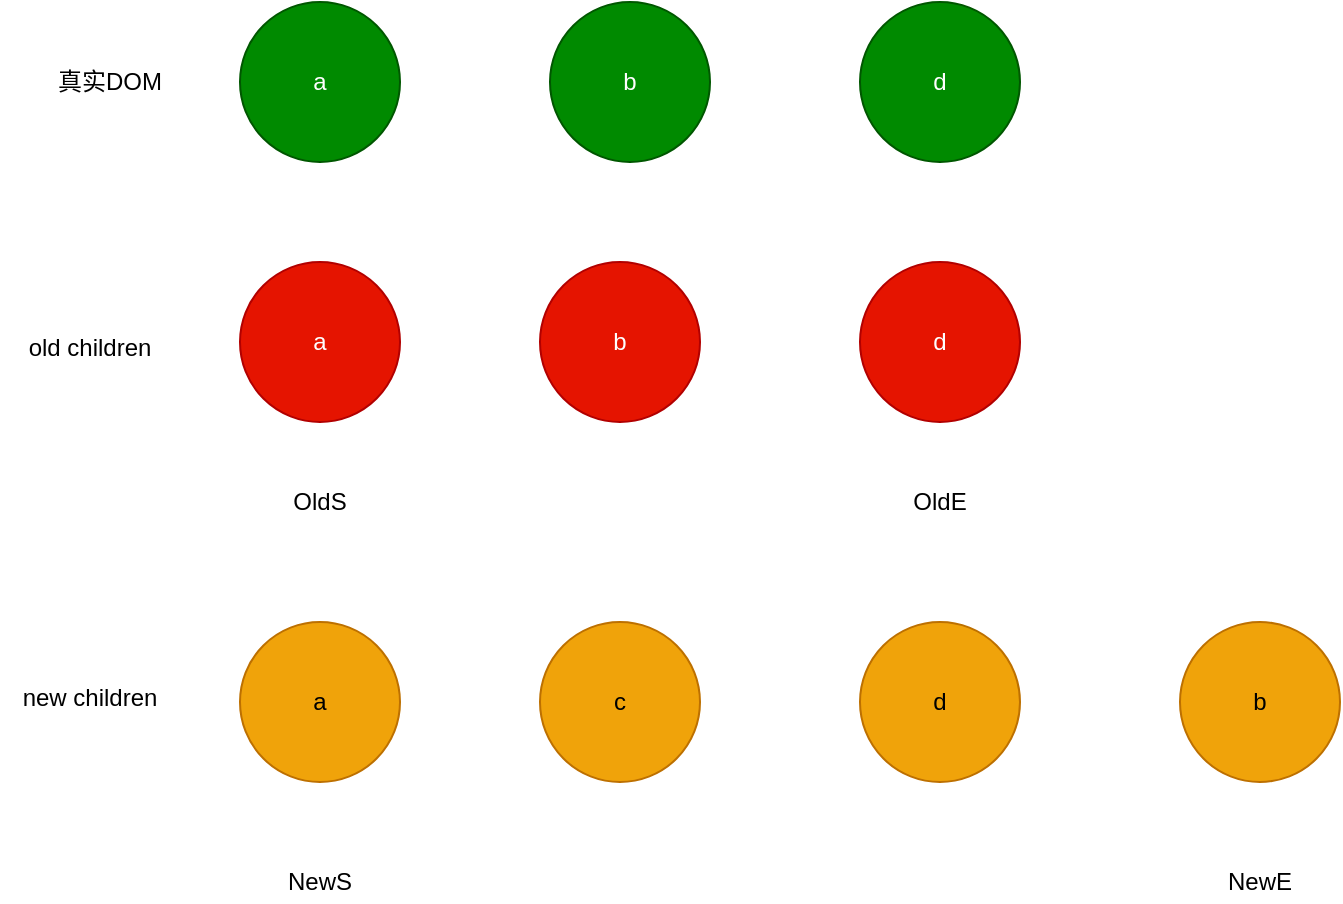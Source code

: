 <mxfile>
    <diagram id="Y8Vtfm8vGSBiIWTMVY-z" name="1">
        <mxGraphModel dx="831" dy="523" grid="1" gridSize="10" guides="1" tooltips="1" connect="1" arrows="1" fold="1" page="1" pageScale="1" pageWidth="827" pageHeight="1169" math="0" shadow="0">
            <root>
                <mxCell id="0"/>
                <mxCell id="1" parent="0"/>
                <mxCell id="2" value="a" style="ellipse;whiteSpace=wrap;html=1;aspect=fixed;fillColor=#e51400;strokeColor=#B20000;fontColor=#ffffff;" parent="1" vertex="1">
                    <mxGeometry x="130" y="170" width="80" height="80" as="geometry"/>
                </mxCell>
                <mxCell id="3" value="b" style="ellipse;whiteSpace=wrap;html=1;aspect=fixed;fillColor=#e51400;strokeColor=#B20000;fontColor=#ffffff;" parent="1" vertex="1">
                    <mxGeometry x="280" y="170" width="80" height="80" as="geometry"/>
                </mxCell>
                <mxCell id="4" value="d" style="ellipse;whiteSpace=wrap;html=1;aspect=fixed;fillColor=#e51400;strokeColor=#B20000;fontColor=#ffffff;" parent="1" vertex="1">
                    <mxGeometry x="440" y="170" width="80" height="80" as="geometry"/>
                </mxCell>
                <mxCell id="6" value="a" style="ellipse;whiteSpace=wrap;html=1;aspect=fixed;fillColor=#f0a30a;strokeColor=#BD7000;fontColor=#000000;" parent="1" vertex="1">
                    <mxGeometry x="130" y="350" width="80" height="80" as="geometry"/>
                </mxCell>
                <mxCell id="8" value="c" style="ellipse;whiteSpace=wrap;html=1;aspect=fixed;fillColor=#f0a30a;strokeColor=#BD7000;fontColor=#000000;" parent="1" vertex="1">
                    <mxGeometry x="280" y="350" width="80" height="80" as="geometry"/>
                </mxCell>
                <mxCell id="9" value="d" style="ellipse;whiteSpace=wrap;html=1;aspect=fixed;fillColor=#f0a30a;strokeColor=#BD7000;fontColor=#000000;" parent="1" vertex="1">
                    <mxGeometry x="440" y="350" width="80" height="80" as="geometry"/>
                </mxCell>
                <mxCell id="10" value="b" style="ellipse;whiteSpace=wrap;html=1;aspect=fixed;fillColor=#f0a30a;strokeColor=#BD7000;fontColor=#000000;" parent="1" vertex="1">
                    <mxGeometry x="600" y="350" width="80" height="80" as="geometry"/>
                </mxCell>
                <mxCell id="11" value="OldS" style="text;html=1;strokeColor=none;fillColor=none;align=center;verticalAlign=middle;whiteSpace=wrap;rounded=0;" parent="1" vertex="1">
                    <mxGeometry x="150" y="280" width="40" height="20" as="geometry"/>
                </mxCell>
                <mxCell id="12" value="OldE" style="text;html=1;strokeColor=none;fillColor=none;align=center;verticalAlign=middle;whiteSpace=wrap;rounded=0;" parent="1" vertex="1">
                    <mxGeometry x="460" y="280" width="40" height="20" as="geometry"/>
                </mxCell>
                <mxCell id="13" value="NewS" style="text;html=1;strokeColor=none;fillColor=none;align=center;verticalAlign=middle;whiteSpace=wrap;rounded=0;" parent="1" vertex="1">
                    <mxGeometry x="150" y="470" width="40" height="20" as="geometry"/>
                </mxCell>
                <mxCell id="14" value="NewE" style="text;html=1;strokeColor=none;fillColor=none;align=center;verticalAlign=middle;whiteSpace=wrap;rounded=0;" parent="1" vertex="1">
                    <mxGeometry x="620" y="470" width="40" height="20" as="geometry"/>
                </mxCell>
                <mxCell id="15" value="b" style="ellipse;whiteSpace=wrap;html=1;aspect=fixed;fillColor=#008a00;strokeColor=#005700;fontColor=#ffffff;" parent="1" vertex="1">
                    <mxGeometry x="285" y="40" width="80" height="80" as="geometry"/>
                </mxCell>
                <mxCell id="16" value="a" style="ellipse;whiteSpace=wrap;html=1;aspect=fixed;fillColor=#008a00;strokeColor=#005700;fontColor=#ffffff;" parent="1" vertex="1">
                    <mxGeometry x="130" y="40" width="80" height="80" as="geometry"/>
                </mxCell>
                <mxCell id="17" value="d" style="ellipse;whiteSpace=wrap;html=1;aspect=fixed;fillColor=#008a00;strokeColor=#005700;fontColor=#ffffff;" parent="1" vertex="1">
                    <mxGeometry x="440" y="40" width="80" height="80" as="geometry"/>
                </mxCell>
                <mxCell id="18" value="真实DOM" style="text;html=1;strokeColor=none;fillColor=none;align=center;verticalAlign=middle;whiteSpace=wrap;rounded=0;" vertex="1" parent="1">
                    <mxGeometry x="30" y="65" width="70" height="30" as="geometry"/>
                </mxCell>
                <mxCell id="19" value="old children" style="text;html=1;strokeColor=none;fillColor=none;align=center;verticalAlign=middle;whiteSpace=wrap;rounded=0;" vertex="1" parent="1">
                    <mxGeometry x="10" y="200" width="90" height="25" as="geometry"/>
                </mxCell>
                <mxCell id="20" value="new children" style="text;html=1;strokeColor=none;fillColor=none;align=center;verticalAlign=middle;whiteSpace=wrap;rounded=0;" vertex="1" parent="1">
                    <mxGeometry x="10" y="370" width="90" height="35" as="geometry"/>
                </mxCell>
            </root>
        </mxGraphModel>
    </diagram>
    <diagram id="RnfiCk0ot0ckHbGnU5Qy" name="2">
        <mxGraphModel dx="831" dy="523" grid="1" gridSize="10" guides="1" tooltips="1" connect="1" arrows="1" fold="1" page="1" pageScale="1" pageWidth="827" pageHeight="1169" math="0" shadow="0">
            <root>
                <mxCell id="wRWTxF3ysQyMuUYYxk7v-0"/>
                <mxCell id="wRWTxF3ysQyMuUYYxk7v-1" parent="wRWTxF3ysQyMuUYYxk7v-0"/>
                <mxCell id="q1dmXyoDYTPHz-w-YEC--0" value="a" style="ellipse;whiteSpace=wrap;html=1;aspect=fixed;fillColor=#e51400;strokeColor=#B20000;fontColor=#ffffff;" parent="wRWTxF3ysQyMuUYYxk7v-1" vertex="1">
                    <mxGeometry x="130" y="180" width="80" height="80" as="geometry"/>
                </mxCell>
                <mxCell id="q1dmXyoDYTPHz-w-YEC--1" value="b" style="ellipse;whiteSpace=wrap;html=1;aspect=fixed;fillColor=#e51400;strokeColor=#B20000;fontColor=#ffffff;" parent="wRWTxF3ysQyMuUYYxk7v-1" vertex="1">
                    <mxGeometry x="280" y="180" width="80" height="80" as="geometry"/>
                </mxCell>
                <mxCell id="q1dmXyoDYTPHz-w-YEC--2" value="d" style="ellipse;whiteSpace=wrap;html=1;aspect=fixed;fillColor=#e51400;strokeColor=#B20000;fontColor=#ffffff;" parent="wRWTxF3ysQyMuUYYxk7v-1" vertex="1">
                    <mxGeometry x="440" y="180" width="80" height="80" as="geometry"/>
                </mxCell>
                <mxCell id="q1dmXyoDYTPHz-w-YEC--3" value="a" style="ellipse;whiteSpace=wrap;html=1;aspect=fixed;fillColor=#f0a30a;strokeColor=#BD7000;fontColor=#000000;" parent="wRWTxF3ysQyMuUYYxk7v-1" vertex="1">
                    <mxGeometry x="130" y="370" width="80" height="80" as="geometry"/>
                </mxCell>
                <mxCell id="q1dmXyoDYTPHz-w-YEC--4" value="c" style="ellipse;whiteSpace=wrap;html=1;aspect=fixed;fillColor=#f0a30a;strokeColor=#BD7000;fontColor=#000000;" parent="wRWTxF3ysQyMuUYYxk7v-1" vertex="1">
                    <mxGeometry x="280" y="370" width="80" height="80" as="geometry"/>
                </mxCell>
                <mxCell id="q1dmXyoDYTPHz-w-YEC--5" value="d" style="ellipse;whiteSpace=wrap;html=1;aspect=fixed;fillColor=#f0a30a;strokeColor=#BD7000;fontColor=#000000;" parent="wRWTxF3ysQyMuUYYxk7v-1" vertex="1">
                    <mxGeometry x="440" y="370" width="80" height="80" as="geometry"/>
                </mxCell>
                <mxCell id="q1dmXyoDYTPHz-w-YEC--6" value="b" style="ellipse;whiteSpace=wrap;html=1;aspect=fixed;fillColor=#f0a30a;strokeColor=#BD7000;fontColor=#000000;" parent="wRWTxF3ysQyMuUYYxk7v-1" vertex="1">
                    <mxGeometry x="600" y="370" width="80" height="80" as="geometry"/>
                </mxCell>
                <mxCell id="q1dmXyoDYTPHz-w-YEC--7" value="OldS" style="text;html=1;strokeColor=none;fillColor=none;align=center;verticalAlign=middle;whiteSpace=wrap;rounded=0;" parent="wRWTxF3ysQyMuUYYxk7v-1" vertex="1">
                    <mxGeometry x="300" y="280" width="40" height="20" as="geometry"/>
                </mxCell>
                <mxCell id="q1dmXyoDYTPHz-w-YEC--8" value="OldE" style="text;html=1;strokeColor=none;fillColor=none;align=center;verticalAlign=middle;whiteSpace=wrap;rounded=0;" parent="wRWTxF3ysQyMuUYYxk7v-1" vertex="1">
                    <mxGeometry x="460" y="280" width="40" height="20" as="geometry"/>
                </mxCell>
                <mxCell id="q1dmXyoDYTPHz-w-YEC--9" value="NewS" style="text;html=1;strokeColor=none;fillColor=none;align=center;verticalAlign=middle;whiteSpace=wrap;rounded=0;" parent="wRWTxF3ysQyMuUYYxk7v-1" vertex="1">
                    <mxGeometry x="300" y="500" width="40" height="20" as="geometry"/>
                </mxCell>
                <mxCell id="q1dmXyoDYTPHz-w-YEC--10" value="NewE" style="text;html=1;strokeColor=none;fillColor=none;align=center;verticalAlign=middle;whiteSpace=wrap;rounded=0;" parent="wRWTxF3ysQyMuUYYxk7v-1" vertex="1">
                    <mxGeometry x="620" y="500" width="40" height="20" as="geometry"/>
                </mxCell>
                <mxCell id="q1dmXyoDYTPHz-w-YEC--11" value="b" style="ellipse;whiteSpace=wrap;html=1;aspect=fixed;fillColor=#008a00;strokeColor=#005700;fontColor=#ffffff;" parent="wRWTxF3ysQyMuUYYxk7v-1" vertex="1">
                    <mxGeometry x="280" y="40" width="80" height="80" as="geometry"/>
                </mxCell>
                <mxCell id="q1dmXyoDYTPHz-w-YEC--12" value="a" style="ellipse;whiteSpace=wrap;html=1;aspect=fixed;fillColor=#008a00;strokeColor=#005700;fontColor=#ffffff;" parent="wRWTxF3ysQyMuUYYxk7v-1" vertex="1">
                    <mxGeometry x="130" y="40" width="80" height="80" as="geometry"/>
                </mxCell>
                <mxCell id="q1dmXyoDYTPHz-w-YEC--13" value="d" style="ellipse;whiteSpace=wrap;html=1;aspect=fixed;fillColor=#008a00;strokeColor=#005700;fontColor=#ffffff;" parent="wRWTxF3ysQyMuUYYxk7v-1" vertex="1">
                    <mxGeometry x="440" y="40" width="80" height="80" as="geometry"/>
                </mxCell>
                <mxCell id="iyiSC3727l8aUKmucnsC-0" value="真实DOM" style="text;html=1;strokeColor=none;fillColor=none;align=center;verticalAlign=middle;whiteSpace=wrap;rounded=0;" vertex="1" parent="wRWTxF3ysQyMuUYYxk7v-1">
                    <mxGeometry x="30" y="65" width="70" height="30" as="geometry"/>
                </mxCell>
                <mxCell id="iyiSC3727l8aUKmucnsC-1" value="old children" style="text;html=1;strokeColor=none;fillColor=none;align=center;verticalAlign=middle;whiteSpace=wrap;rounded=0;" vertex="1" parent="wRWTxF3ysQyMuUYYxk7v-1">
                    <mxGeometry x="20" y="207.5" width="90" height="25" as="geometry"/>
                </mxCell>
                <mxCell id="iyiSC3727l8aUKmucnsC-2" value="new children" style="text;html=1;strokeColor=none;fillColor=none;align=center;verticalAlign=middle;whiteSpace=wrap;rounded=0;" vertex="1" parent="wRWTxF3ysQyMuUYYxk7v-1">
                    <mxGeometry x="20" y="392.5" width="90" height="35" as="geometry"/>
                </mxCell>
            </root>
        </mxGraphModel>
    </diagram>
    <diagram name="3" id="AaOSRl_nCpFet04pEEe7">
        <mxGraphModel dx="831" dy="523" grid="1" gridSize="10" guides="1" tooltips="1" connect="1" arrows="1" fold="1" page="1" pageScale="1" pageWidth="827" pageHeight="1169" math="0" shadow="0">
            <root>
                <mxCell id="WIwowUExpI4BIM-EyWJH-0"/>
                <mxCell id="WIwowUExpI4BIM-EyWJH-1" parent="WIwowUExpI4BIM-EyWJH-0"/>
                <mxCell id="WIwowUExpI4BIM-EyWJH-2" value="a" style="ellipse;whiteSpace=wrap;html=1;aspect=fixed;fillColor=#e51400;strokeColor=#B20000;fontColor=#ffffff;" parent="WIwowUExpI4BIM-EyWJH-1" vertex="1">
                    <mxGeometry x="130" y="180" width="80" height="80" as="geometry"/>
                </mxCell>
                <mxCell id="WIwowUExpI4BIM-EyWJH-3" value="b" style="ellipse;whiteSpace=wrap;html=1;aspect=fixed;fillColor=#e51400;strokeColor=#B20000;fontColor=#ffffff;" parent="WIwowUExpI4BIM-EyWJH-1" vertex="1">
                    <mxGeometry x="280" y="180" width="80" height="80" as="geometry"/>
                </mxCell>
                <mxCell id="WIwowUExpI4BIM-EyWJH-4" value="d" style="ellipse;whiteSpace=wrap;html=1;aspect=fixed;fillColor=#e51400;strokeColor=#B20000;fontColor=#ffffff;" parent="WIwowUExpI4BIM-EyWJH-1" vertex="1">
                    <mxGeometry x="440" y="180" width="80" height="80" as="geometry"/>
                </mxCell>
                <mxCell id="WIwowUExpI4BIM-EyWJH-5" value="a" style="ellipse;whiteSpace=wrap;html=1;aspect=fixed;fillColor=#f0a30a;strokeColor=#BD7000;fontColor=#000000;" parent="WIwowUExpI4BIM-EyWJH-1" vertex="1">
                    <mxGeometry x="130" y="370" width="80" height="80" as="geometry"/>
                </mxCell>
                <mxCell id="WIwowUExpI4BIM-EyWJH-6" value="c" style="ellipse;whiteSpace=wrap;html=1;aspect=fixed;fillColor=#f0a30a;strokeColor=#BD7000;fontColor=#000000;" parent="WIwowUExpI4BIM-EyWJH-1" vertex="1">
                    <mxGeometry x="280" y="370" width="80" height="80" as="geometry"/>
                </mxCell>
                <mxCell id="WIwowUExpI4BIM-EyWJH-7" value="d" style="ellipse;whiteSpace=wrap;html=1;aspect=fixed;fillColor=#f0a30a;strokeColor=#BD7000;fontColor=#000000;" parent="WIwowUExpI4BIM-EyWJH-1" vertex="1">
                    <mxGeometry x="440" y="370" width="80" height="80" as="geometry"/>
                </mxCell>
                <mxCell id="WIwowUExpI4BIM-EyWJH-8" value="b" style="ellipse;whiteSpace=wrap;html=1;aspect=fixed;fillColor=#f0a30a;strokeColor=#BD7000;fontColor=#000000;" parent="WIwowUExpI4BIM-EyWJH-1" vertex="1">
                    <mxGeometry x="600" y="370" width="80" height="80" as="geometry"/>
                </mxCell>
                <mxCell id="WIwowUExpI4BIM-EyWJH-9" value="OldS" style="text;html=1;strokeColor=none;fillColor=none;align=center;verticalAlign=middle;whiteSpace=wrap;rounded=0;" parent="WIwowUExpI4BIM-EyWJH-1" vertex="1">
                    <mxGeometry x="460" y="310" width="40" height="20" as="geometry"/>
                </mxCell>
                <mxCell id="WIwowUExpI4BIM-EyWJH-10" value="OldE" style="text;html=1;strokeColor=none;fillColor=none;align=center;verticalAlign=middle;whiteSpace=wrap;rounded=0;" parent="WIwowUExpI4BIM-EyWJH-1" vertex="1">
                    <mxGeometry x="460" y="280" width="40" height="20" as="geometry"/>
                </mxCell>
                <mxCell id="WIwowUExpI4BIM-EyWJH-11" value="NewS" style="text;html=1;strokeColor=none;fillColor=none;align=center;verticalAlign=middle;whiteSpace=wrap;rounded=0;" parent="WIwowUExpI4BIM-EyWJH-1" vertex="1">
                    <mxGeometry x="300" y="500" width="40" height="20" as="geometry"/>
                </mxCell>
                <mxCell id="WIwowUExpI4BIM-EyWJH-12" value="NewE" style="text;html=1;strokeColor=none;fillColor=none;align=center;verticalAlign=middle;whiteSpace=wrap;rounded=0;" parent="WIwowUExpI4BIM-EyWJH-1" vertex="1">
                    <mxGeometry x="460" y="500" width="40" height="20" as="geometry"/>
                </mxCell>
                <mxCell id="WIwowUExpI4BIM-EyWJH-13" value="b" style="ellipse;whiteSpace=wrap;html=1;aspect=fixed;strokeColor=#005700;fontColor=#ffffff;fillColor=#66CC00;" parent="WIwowUExpI4BIM-EyWJH-1" vertex="1">
                    <mxGeometry x="440" y="30" width="80" height="80" as="geometry"/>
                </mxCell>
                <mxCell id="WIwowUExpI4BIM-EyWJH-14" value="a" style="ellipse;whiteSpace=wrap;html=1;aspect=fixed;fillColor=#008a00;strokeColor=#005700;fontColor=#ffffff;" parent="WIwowUExpI4BIM-EyWJH-1" vertex="1">
                    <mxGeometry x="130" y="30" width="80" height="80" as="geometry"/>
                </mxCell>
                <mxCell id="WIwowUExpI4BIM-EyWJH-15" value="d" style="ellipse;whiteSpace=wrap;html=1;aspect=fixed;fillColor=#008a00;strokeColor=#005700;fontColor=#ffffff;" parent="WIwowUExpI4BIM-EyWJH-1" vertex="1">
                    <mxGeometry x="280" y="30" width="80" height="80" as="geometry"/>
                </mxCell>
                <mxCell id="KBFQJokcj5NZ9_UU6fNF-0" value="真实DOM" style="text;html=1;strokeColor=none;fillColor=none;align=center;verticalAlign=middle;whiteSpace=wrap;rounded=0;" vertex="1" parent="WIwowUExpI4BIM-EyWJH-1">
                    <mxGeometry x="30" y="65" width="70" height="30" as="geometry"/>
                </mxCell>
                <mxCell id="KBFQJokcj5NZ9_UU6fNF-1" value="old children" style="text;html=1;strokeColor=none;fillColor=none;align=center;verticalAlign=middle;whiteSpace=wrap;rounded=0;" vertex="1" parent="WIwowUExpI4BIM-EyWJH-1">
                    <mxGeometry x="20" y="207.5" width="90" height="25" as="geometry"/>
                </mxCell>
                <mxCell id="KBFQJokcj5NZ9_UU6fNF-2" value="new children" style="text;html=1;strokeColor=none;fillColor=none;align=center;verticalAlign=middle;whiteSpace=wrap;rounded=0;" vertex="1" parent="WIwowUExpI4BIM-EyWJH-1">
                    <mxGeometry x="20" y="392.5" width="90" height="35" as="geometry"/>
                </mxCell>
            </root>
        </mxGraphModel>
    </diagram>
    <diagram name="4" id="P-TJf9usLT2gA1JteuAg">
        <mxGraphModel dx="831" dy="523" grid="1" gridSize="10" guides="1" tooltips="1" connect="1" arrows="1" fold="1" page="1" pageScale="1" pageWidth="827" pageHeight="1169" math="0" shadow="0">
            <root>
                <mxCell id="VbA0S_uCkdCCiuVPmkMm-0"/>
                <mxCell id="VbA0S_uCkdCCiuVPmkMm-1" parent="VbA0S_uCkdCCiuVPmkMm-0"/>
                <mxCell id="VbA0S_uCkdCCiuVPmkMm-2" value="a" style="ellipse;whiteSpace=wrap;html=1;aspect=fixed;fillColor=#e51400;strokeColor=#B20000;fontColor=#ffffff;" parent="VbA0S_uCkdCCiuVPmkMm-1" vertex="1">
                    <mxGeometry x="130" y="180" width="80" height="80" as="geometry"/>
                </mxCell>
                <mxCell id="VbA0S_uCkdCCiuVPmkMm-3" value="b" style="ellipse;whiteSpace=wrap;html=1;aspect=fixed;fillColor=#e51400;strokeColor=#B20000;fontColor=#ffffff;" parent="VbA0S_uCkdCCiuVPmkMm-1" vertex="1">
                    <mxGeometry x="280" y="180" width="80" height="80" as="geometry"/>
                </mxCell>
                <mxCell id="VbA0S_uCkdCCiuVPmkMm-4" value="d" style="ellipse;whiteSpace=wrap;html=1;aspect=fixed;fillColor=#e51400;strokeColor=#B20000;fontColor=#ffffff;" parent="VbA0S_uCkdCCiuVPmkMm-1" vertex="1">
                    <mxGeometry x="440" y="180" width="80" height="80" as="geometry"/>
                </mxCell>
                <mxCell id="VbA0S_uCkdCCiuVPmkMm-5" value="a" style="ellipse;whiteSpace=wrap;html=1;aspect=fixed;fillColor=#f0a30a;strokeColor=#BD7000;fontColor=#000000;" parent="VbA0S_uCkdCCiuVPmkMm-1" vertex="1">
                    <mxGeometry x="130" y="370" width="80" height="80" as="geometry"/>
                </mxCell>
                <mxCell id="VbA0S_uCkdCCiuVPmkMm-6" value="c" style="ellipse;whiteSpace=wrap;html=1;aspect=fixed;fillColor=#f0a30a;strokeColor=#BD7000;fontColor=#000000;" parent="VbA0S_uCkdCCiuVPmkMm-1" vertex="1">
                    <mxGeometry x="280" y="370" width="80" height="80" as="geometry"/>
                </mxCell>
                <mxCell id="VbA0S_uCkdCCiuVPmkMm-7" value="d" style="ellipse;whiteSpace=wrap;html=1;aspect=fixed;fillColor=#f0a30a;strokeColor=#BD7000;fontColor=#000000;" parent="VbA0S_uCkdCCiuVPmkMm-1" vertex="1">
                    <mxGeometry x="440" y="370" width="80" height="80" as="geometry"/>
                </mxCell>
                <mxCell id="VbA0S_uCkdCCiuVPmkMm-8" value="b" style="ellipse;whiteSpace=wrap;html=1;aspect=fixed;fillColor=#f0a30a;strokeColor=#BD7000;fontColor=#000000;" parent="VbA0S_uCkdCCiuVPmkMm-1" vertex="1">
                    <mxGeometry x="600" y="370" width="80" height="80" as="geometry"/>
                </mxCell>
                <mxCell id="VbA0S_uCkdCCiuVPmkMm-9" value="OldS" style="text;html=1;strokeColor=none;fillColor=none;align=center;verticalAlign=middle;whiteSpace=wrap;rounded=0;" parent="VbA0S_uCkdCCiuVPmkMm-1" vertex="1">
                    <mxGeometry x="460" y="280" width="40" height="20" as="geometry"/>
                </mxCell>
                <mxCell id="VbA0S_uCkdCCiuVPmkMm-10" value="OldE" style="text;html=1;strokeColor=none;fillColor=none;align=center;verticalAlign=middle;whiteSpace=wrap;rounded=0;" parent="VbA0S_uCkdCCiuVPmkMm-1" vertex="1">
                    <mxGeometry x="300" y="280" width="40" height="20" as="geometry"/>
                </mxCell>
                <mxCell id="VbA0S_uCkdCCiuVPmkMm-11" value="NewS" style="text;html=1;strokeColor=none;fillColor=none;align=center;verticalAlign=middle;whiteSpace=wrap;rounded=0;" parent="VbA0S_uCkdCCiuVPmkMm-1" vertex="1">
                    <mxGeometry x="300" y="470" width="40" height="20" as="geometry"/>
                </mxCell>
                <mxCell id="VbA0S_uCkdCCiuVPmkMm-12" value="NewE" style="text;html=1;strokeColor=none;fillColor=none;align=center;verticalAlign=middle;whiteSpace=wrap;rounded=0;" parent="VbA0S_uCkdCCiuVPmkMm-1" vertex="1">
                    <mxGeometry x="300" y="500" width="40" height="30" as="geometry"/>
                </mxCell>
                <mxCell id="VbA0S_uCkdCCiuVPmkMm-13" value="b" style="ellipse;whiteSpace=wrap;html=1;aspect=fixed;fillColor=#008a00;strokeColor=#005700;fontColor=#ffffff;" parent="VbA0S_uCkdCCiuVPmkMm-1" vertex="1">
                    <mxGeometry x="440" y="40" width="80" height="80" as="geometry"/>
                </mxCell>
                <mxCell id="VbA0S_uCkdCCiuVPmkMm-14" value="a" style="ellipse;whiteSpace=wrap;html=1;aspect=fixed;fillColor=#008a00;strokeColor=#005700;fontColor=#ffffff;" parent="VbA0S_uCkdCCiuVPmkMm-1" vertex="1">
                    <mxGeometry x="130" y="40" width="80" height="80" as="geometry"/>
                </mxCell>
                <mxCell id="VbA0S_uCkdCCiuVPmkMm-15" value="d" style="ellipse;whiteSpace=wrap;html=1;aspect=fixed;fillColor=#008a00;strokeColor=#005700;fontColor=#ffffff;" parent="VbA0S_uCkdCCiuVPmkMm-1" vertex="1">
                    <mxGeometry x="280" y="40" width="80" height="80" as="geometry"/>
                </mxCell>
                <mxCell id="7WyP2Kk8VpvteZScCOwY-0" value="真实DOM" style="text;html=1;strokeColor=none;fillColor=none;align=center;verticalAlign=middle;whiteSpace=wrap;rounded=0;" vertex="1" parent="VbA0S_uCkdCCiuVPmkMm-1">
                    <mxGeometry x="30" y="65" width="70" height="30" as="geometry"/>
                </mxCell>
                <mxCell id="7WyP2Kk8VpvteZScCOwY-1" value="old children" style="text;html=1;strokeColor=none;fillColor=none;align=center;verticalAlign=middle;whiteSpace=wrap;rounded=0;" vertex="1" parent="VbA0S_uCkdCCiuVPmkMm-1">
                    <mxGeometry x="20" y="207.5" width="90" height="25" as="geometry"/>
                </mxCell>
                <mxCell id="7WyP2Kk8VpvteZScCOwY-2" value="new children" style="text;html=1;strokeColor=none;fillColor=none;align=center;verticalAlign=middle;whiteSpace=wrap;rounded=0;" vertex="1" parent="VbA0S_uCkdCCiuVPmkMm-1">
                    <mxGeometry x="20" y="392.5" width="90" height="35" as="geometry"/>
                </mxCell>
            </root>
        </mxGraphModel>
    </diagram>
    <diagram name="5" id="9hquZCYCa3PfG-L_F-AG">
        <mxGraphModel dx="831" dy="523" grid="1" gridSize="10" guides="1" tooltips="1" connect="1" arrows="1" fold="1" page="1" pageScale="1" pageWidth="827" pageHeight="1169" math="0" shadow="0">
            <root>
                <mxCell id="MteeEdT5XsbaHqgheJlu-0"/>
                <mxCell id="MteeEdT5XsbaHqgheJlu-1" parent="MteeEdT5XsbaHqgheJlu-0"/>
                <mxCell id="MteeEdT5XsbaHqgheJlu-2" value="a" style="ellipse;whiteSpace=wrap;html=1;aspect=fixed;fillColor=#e51400;strokeColor=#B20000;fontColor=#ffffff;" parent="MteeEdT5XsbaHqgheJlu-1" vertex="1">
                    <mxGeometry x="130" y="180" width="80" height="80" as="geometry"/>
                </mxCell>
                <mxCell id="MteeEdT5XsbaHqgheJlu-3" value="b" style="ellipse;whiteSpace=wrap;html=1;aspect=fixed;fillColor=#e51400;strokeColor=#B20000;fontColor=#ffffff;" parent="MteeEdT5XsbaHqgheJlu-1" vertex="1">
                    <mxGeometry x="280" y="180" width="80" height="80" as="geometry"/>
                </mxCell>
                <mxCell id="MteeEdT5XsbaHqgheJlu-4" value="d" style="ellipse;whiteSpace=wrap;html=1;aspect=fixed;fillColor=#e51400;strokeColor=#B20000;fontColor=#ffffff;" parent="MteeEdT5XsbaHqgheJlu-1" vertex="1">
                    <mxGeometry x="440" y="180" width="80" height="80" as="geometry"/>
                </mxCell>
                <mxCell id="MteeEdT5XsbaHqgheJlu-5" value="a" style="ellipse;whiteSpace=wrap;html=1;aspect=fixed;fillColor=#f0a30a;strokeColor=#BD7000;fontColor=#000000;" parent="MteeEdT5XsbaHqgheJlu-1" vertex="1">
                    <mxGeometry x="130" y="370" width="80" height="80" as="geometry"/>
                </mxCell>
                <mxCell id="MteeEdT5XsbaHqgheJlu-6" value="c" style="ellipse;whiteSpace=wrap;html=1;aspect=fixed;fillColor=#f0a30a;strokeColor=#BD7000;fontColor=#000000;" parent="MteeEdT5XsbaHqgheJlu-1" vertex="1">
                    <mxGeometry x="280" y="370" width="80" height="80" as="geometry"/>
                </mxCell>
                <mxCell id="MteeEdT5XsbaHqgheJlu-7" value="d" style="ellipse;whiteSpace=wrap;html=1;aspect=fixed;fillColor=#f0a30a;strokeColor=#BD7000;fontColor=#000000;" parent="MteeEdT5XsbaHqgheJlu-1" vertex="1">
                    <mxGeometry x="440" y="370" width="80" height="80" as="geometry"/>
                </mxCell>
                <mxCell id="MteeEdT5XsbaHqgheJlu-8" value="b" style="ellipse;whiteSpace=wrap;html=1;aspect=fixed;fillColor=#f0a30a;strokeColor=#BD7000;fontColor=#000000;" parent="MteeEdT5XsbaHqgheJlu-1" vertex="1">
                    <mxGeometry x="600" y="370" width="80" height="80" as="geometry"/>
                </mxCell>
                <mxCell id="MteeEdT5XsbaHqgheJlu-9" value="OldS" style="text;html=1;strokeColor=none;fillColor=none;align=center;verticalAlign=middle;whiteSpace=wrap;rounded=0;" parent="MteeEdT5XsbaHqgheJlu-1" vertex="1">
                    <mxGeometry x="460" y="280" width="40" height="20" as="geometry"/>
                </mxCell>
                <mxCell id="MteeEdT5XsbaHqgheJlu-10" value="OldE" style="text;html=1;strokeColor=none;fillColor=none;align=center;verticalAlign=middle;whiteSpace=wrap;rounded=0;" parent="MteeEdT5XsbaHqgheJlu-1" vertex="1">
                    <mxGeometry x="300" y="280" width="40" height="20" as="geometry"/>
                </mxCell>
                <mxCell id="MteeEdT5XsbaHqgheJlu-11" value="NewS" style="text;html=1;strokeColor=none;fillColor=none;align=center;verticalAlign=middle;whiteSpace=wrap;rounded=0;" parent="MteeEdT5XsbaHqgheJlu-1" vertex="1">
                    <mxGeometry x="300" y="470" width="40" height="20" as="geometry"/>
                </mxCell>
                <mxCell id="MteeEdT5XsbaHqgheJlu-12" value="NewE" style="text;html=1;strokeColor=none;fillColor=none;align=center;verticalAlign=middle;whiteSpace=wrap;rounded=0;" parent="MteeEdT5XsbaHqgheJlu-1" vertex="1">
                    <mxGeometry x="300" y="500" width="40" height="20" as="geometry"/>
                </mxCell>
                <mxCell id="MteeEdT5XsbaHqgheJlu-13" value="b" style="ellipse;whiteSpace=wrap;html=1;aspect=fixed;fillColor=#008a00;strokeColor=#005700;fontColor=#ffffff;" parent="MteeEdT5XsbaHqgheJlu-1" vertex="1">
                    <mxGeometry x="620" y="40" width="80" height="80" as="geometry"/>
                </mxCell>
                <mxCell id="MteeEdT5XsbaHqgheJlu-14" value="a" style="ellipse;whiteSpace=wrap;html=1;aspect=fixed;fillColor=#008a00;strokeColor=#005700;fontColor=#ffffff;" parent="MteeEdT5XsbaHqgheJlu-1" vertex="1">
                    <mxGeometry x="130" y="40" width="80" height="80" as="geometry"/>
                </mxCell>
                <mxCell id="MteeEdT5XsbaHqgheJlu-15" value="d" style="ellipse;whiteSpace=wrap;html=1;aspect=fixed;fillColor=#008a00;strokeColor=#005700;fontColor=#ffffff;" parent="MteeEdT5XsbaHqgheJlu-1" vertex="1">
                    <mxGeometry x="440" y="40" width="80" height="80" as="geometry"/>
                </mxCell>
                <mxCell id="MteeEdT5XsbaHqgheJlu-16" value="c" style="ellipse;whiteSpace=wrap;html=1;aspect=fixed;dashed=1;fillColor=#008a00;strokeColor=#005700;fontColor=#ffffff;" parent="MteeEdT5XsbaHqgheJlu-1" vertex="1">
                    <mxGeometry x="280" y="40" width="80" height="80" as="geometry"/>
                </mxCell>
                <mxCell id="MteeEdT5XsbaHqgheJlu-17" value="" style="curved=1;endArrow=classic;html=1;exitX=1;exitY=0.5;exitDx=0;exitDy=0;entryX=0.913;entryY=0.775;entryDx=0;entryDy=0;entryPerimeter=0;" parent="MteeEdT5XsbaHqgheJlu-1" source="MteeEdT5XsbaHqgheJlu-6" target="MteeEdT5XsbaHqgheJlu-16" edge="1">
                    <mxGeometry width="50" height="50" relative="1" as="geometry">
                        <mxPoint x="390" y="420" as="sourcePoint"/>
                        <mxPoint x="360" y="110" as="targetPoint"/>
                        <Array as="points">
                            <mxPoint x="440" y="420"/>
                            <mxPoint x="390" y="370"/>
                        </Array>
                    </mxGeometry>
                </mxCell>
                <mxCell id="8C9JG7eS4Mbtr_stp1Tq-0" value="真实DOM" style="text;html=1;strokeColor=none;fillColor=none;align=center;verticalAlign=middle;whiteSpace=wrap;rounded=0;" vertex="1" parent="MteeEdT5XsbaHqgheJlu-1">
                    <mxGeometry x="30" y="65" width="70" height="30" as="geometry"/>
                </mxCell>
                <mxCell id="8C9JG7eS4Mbtr_stp1Tq-1" value="old children" style="text;html=1;strokeColor=none;fillColor=none;align=center;verticalAlign=middle;whiteSpace=wrap;rounded=0;" vertex="1" parent="MteeEdT5XsbaHqgheJlu-1">
                    <mxGeometry x="20" y="207.5" width="90" height="25" as="geometry"/>
                </mxCell>
                <mxCell id="8C9JG7eS4Mbtr_stp1Tq-2" value="new children" style="text;html=1;strokeColor=none;fillColor=none;align=center;verticalAlign=middle;whiteSpace=wrap;rounded=0;" vertex="1" parent="MteeEdT5XsbaHqgheJlu-1">
                    <mxGeometry x="20" y="392.5" width="90" height="35" as="geometry"/>
                </mxCell>
            </root>
        </mxGraphModel>
    </diagram>
</mxfile>